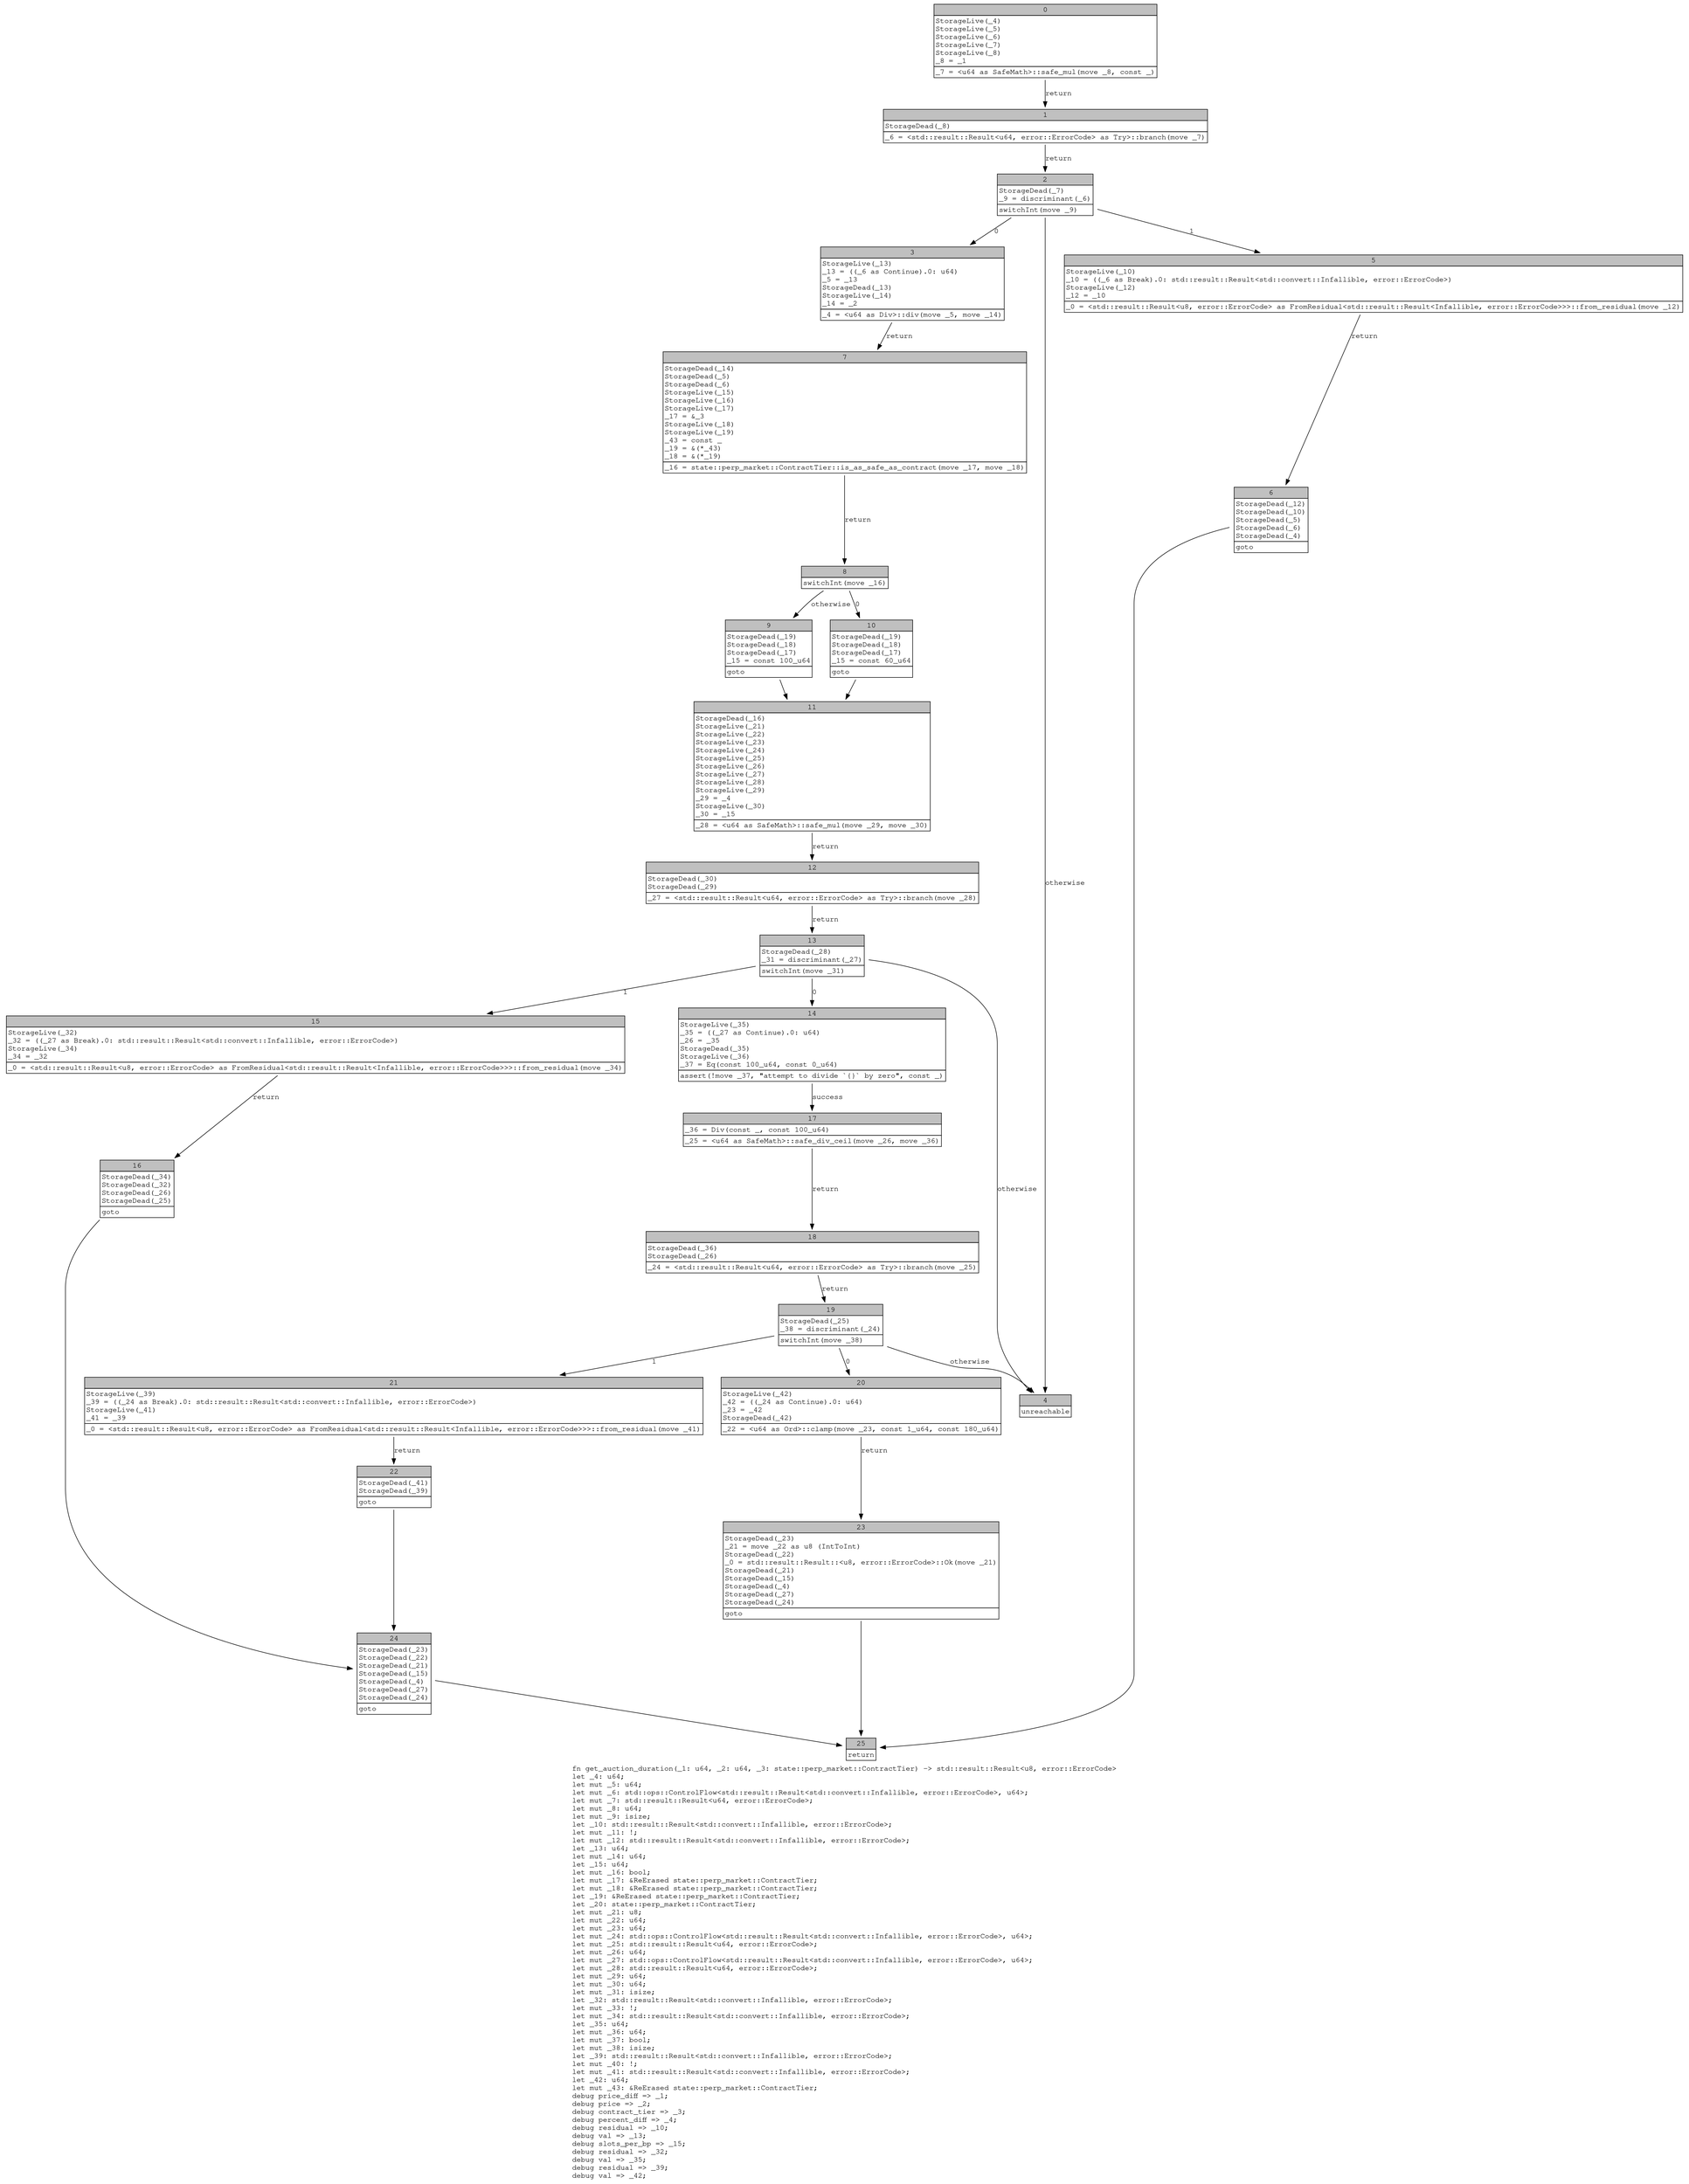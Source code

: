 digraph Mir_0_3650 {
    graph [fontname="Courier, monospace"];
    node [fontname="Courier, monospace"];
    edge [fontname="Courier, monospace"];
    label=<fn get_auction_duration(_1: u64, _2: u64, _3: state::perp_market::ContractTier) -&gt; std::result::Result&lt;u8, error::ErrorCode&gt;<br align="left"/>let _4: u64;<br align="left"/>let mut _5: u64;<br align="left"/>let mut _6: std::ops::ControlFlow&lt;std::result::Result&lt;std::convert::Infallible, error::ErrorCode&gt;, u64&gt;;<br align="left"/>let mut _7: std::result::Result&lt;u64, error::ErrorCode&gt;;<br align="left"/>let mut _8: u64;<br align="left"/>let mut _9: isize;<br align="left"/>let _10: std::result::Result&lt;std::convert::Infallible, error::ErrorCode&gt;;<br align="left"/>let mut _11: !;<br align="left"/>let mut _12: std::result::Result&lt;std::convert::Infallible, error::ErrorCode&gt;;<br align="left"/>let _13: u64;<br align="left"/>let mut _14: u64;<br align="left"/>let _15: u64;<br align="left"/>let mut _16: bool;<br align="left"/>let mut _17: &amp;ReErased state::perp_market::ContractTier;<br align="left"/>let mut _18: &amp;ReErased state::perp_market::ContractTier;<br align="left"/>let _19: &amp;ReErased state::perp_market::ContractTier;<br align="left"/>let _20: state::perp_market::ContractTier;<br align="left"/>let mut _21: u8;<br align="left"/>let mut _22: u64;<br align="left"/>let mut _23: u64;<br align="left"/>let mut _24: std::ops::ControlFlow&lt;std::result::Result&lt;std::convert::Infallible, error::ErrorCode&gt;, u64&gt;;<br align="left"/>let mut _25: std::result::Result&lt;u64, error::ErrorCode&gt;;<br align="left"/>let mut _26: u64;<br align="left"/>let mut _27: std::ops::ControlFlow&lt;std::result::Result&lt;std::convert::Infallible, error::ErrorCode&gt;, u64&gt;;<br align="left"/>let mut _28: std::result::Result&lt;u64, error::ErrorCode&gt;;<br align="left"/>let mut _29: u64;<br align="left"/>let mut _30: u64;<br align="left"/>let mut _31: isize;<br align="left"/>let _32: std::result::Result&lt;std::convert::Infallible, error::ErrorCode&gt;;<br align="left"/>let mut _33: !;<br align="left"/>let mut _34: std::result::Result&lt;std::convert::Infallible, error::ErrorCode&gt;;<br align="left"/>let _35: u64;<br align="left"/>let mut _36: u64;<br align="left"/>let mut _37: bool;<br align="left"/>let mut _38: isize;<br align="left"/>let _39: std::result::Result&lt;std::convert::Infallible, error::ErrorCode&gt;;<br align="left"/>let mut _40: !;<br align="left"/>let mut _41: std::result::Result&lt;std::convert::Infallible, error::ErrorCode&gt;;<br align="left"/>let _42: u64;<br align="left"/>let mut _43: &amp;ReErased state::perp_market::ContractTier;<br align="left"/>debug price_diff =&gt; _1;<br align="left"/>debug price =&gt; _2;<br align="left"/>debug contract_tier =&gt; _3;<br align="left"/>debug percent_diff =&gt; _4;<br align="left"/>debug residual =&gt; _10;<br align="left"/>debug val =&gt; _13;<br align="left"/>debug slots_per_bp =&gt; _15;<br align="left"/>debug residual =&gt; _32;<br align="left"/>debug val =&gt; _35;<br align="left"/>debug residual =&gt; _39;<br align="left"/>debug val =&gt; _42;<br align="left"/>>;
    bb0__0_3650 [shape="none", label=<<table border="0" cellborder="1" cellspacing="0"><tr><td bgcolor="gray" align="center" colspan="1">0</td></tr><tr><td align="left" balign="left">StorageLive(_4)<br/>StorageLive(_5)<br/>StorageLive(_6)<br/>StorageLive(_7)<br/>StorageLive(_8)<br/>_8 = _1<br/></td></tr><tr><td align="left">_7 = &lt;u64 as SafeMath&gt;::safe_mul(move _8, const _)</td></tr></table>>];
    bb1__0_3650 [shape="none", label=<<table border="0" cellborder="1" cellspacing="0"><tr><td bgcolor="gray" align="center" colspan="1">1</td></tr><tr><td align="left" balign="left">StorageDead(_8)<br/></td></tr><tr><td align="left">_6 = &lt;std::result::Result&lt;u64, error::ErrorCode&gt; as Try&gt;::branch(move _7)</td></tr></table>>];
    bb2__0_3650 [shape="none", label=<<table border="0" cellborder="1" cellspacing="0"><tr><td bgcolor="gray" align="center" colspan="1">2</td></tr><tr><td align="left" balign="left">StorageDead(_7)<br/>_9 = discriminant(_6)<br/></td></tr><tr><td align="left">switchInt(move _9)</td></tr></table>>];
    bb3__0_3650 [shape="none", label=<<table border="0" cellborder="1" cellspacing="0"><tr><td bgcolor="gray" align="center" colspan="1">3</td></tr><tr><td align="left" balign="left">StorageLive(_13)<br/>_13 = ((_6 as Continue).0: u64)<br/>_5 = _13<br/>StorageDead(_13)<br/>StorageLive(_14)<br/>_14 = _2<br/></td></tr><tr><td align="left">_4 = &lt;u64 as Div&gt;::div(move _5, move _14)</td></tr></table>>];
    bb4__0_3650 [shape="none", label=<<table border="0" cellborder="1" cellspacing="0"><tr><td bgcolor="gray" align="center" colspan="1">4</td></tr><tr><td align="left">unreachable</td></tr></table>>];
    bb5__0_3650 [shape="none", label=<<table border="0" cellborder="1" cellspacing="0"><tr><td bgcolor="gray" align="center" colspan="1">5</td></tr><tr><td align="left" balign="left">StorageLive(_10)<br/>_10 = ((_6 as Break).0: std::result::Result&lt;std::convert::Infallible, error::ErrorCode&gt;)<br/>StorageLive(_12)<br/>_12 = _10<br/></td></tr><tr><td align="left">_0 = &lt;std::result::Result&lt;u8, error::ErrorCode&gt; as FromResidual&lt;std::result::Result&lt;Infallible, error::ErrorCode&gt;&gt;&gt;::from_residual(move _12)</td></tr></table>>];
    bb6__0_3650 [shape="none", label=<<table border="0" cellborder="1" cellspacing="0"><tr><td bgcolor="gray" align="center" colspan="1">6</td></tr><tr><td align="left" balign="left">StorageDead(_12)<br/>StorageDead(_10)<br/>StorageDead(_5)<br/>StorageDead(_6)<br/>StorageDead(_4)<br/></td></tr><tr><td align="left">goto</td></tr></table>>];
    bb7__0_3650 [shape="none", label=<<table border="0" cellborder="1" cellspacing="0"><tr><td bgcolor="gray" align="center" colspan="1">7</td></tr><tr><td align="left" balign="left">StorageDead(_14)<br/>StorageDead(_5)<br/>StorageDead(_6)<br/>StorageLive(_15)<br/>StorageLive(_16)<br/>StorageLive(_17)<br/>_17 = &amp;_3<br/>StorageLive(_18)<br/>StorageLive(_19)<br/>_43 = const _<br/>_19 = &amp;(*_43)<br/>_18 = &amp;(*_19)<br/></td></tr><tr><td align="left">_16 = state::perp_market::ContractTier::is_as_safe_as_contract(move _17, move _18)</td></tr></table>>];
    bb8__0_3650 [shape="none", label=<<table border="0" cellborder="1" cellspacing="0"><tr><td bgcolor="gray" align="center" colspan="1">8</td></tr><tr><td align="left">switchInt(move _16)</td></tr></table>>];
    bb9__0_3650 [shape="none", label=<<table border="0" cellborder="1" cellspacing="0"><tr><td bgcolor="gray" align="center" colspan="1">9</td></tr><tr><td align="left" balign="left">StorageDead(_19)<br/>StorageDead(_18)<br/>StorageDead(_17)<br/>_15 = const 100_u64<br/></td></tr><tr><td align="left">goto</td></tr></table>>];
    bb10__0_3650 [shape="none", label=<<table border="0" cellborder="1" cellspacing="0"><tr><td bgcolor="gray" align="center" colspan="1">10</td></tr><tr><td align="left" balign="left">StorageDead(_19)<br/>StorageDead(_18)<br/>StorageDead(_17)<br/>_15 = const 60_u64<br/></td></tr><tr><td align="left">goto</td></tr></table>>];
    bb11__0_3650 [shape="none", label=<<table border="0" cellborder="1" cellspacing="0"><tr><td bgcolor="gray" align="center" colspan="1">11</td></tr><tr><td align="left" balign="left">StorageDead(_16)<br/>StorageLive(_21)<br/>StorageLive(_22)<br/>StorageLive(_23)<br/>StorageLive(_24)<br/>StorageLive(_25)<br/>StorageLive(_26)<br/>StorageLive(_27)<br/>StorageLive(_28)<br/>StorageLive(_29)<br/>_29 = _4<br/>StorageLive(_30)<br/>_30 = _15<br/></td></tr><tr><td align="left">_28 = &lt;u64 as SafeMath&gt;::safe_mul(move _29, move _30)</td></tr></table>>];
    bb12__0_3650 [shape="none", label=<<table border="0" cellborder="1" cellspacing="0"><tr><td bgcolor="gray" align="center" colspan="1">12</td></tr><tr><td align="left" balign="left">StorageDead(_30)<br/>StorageDead(_29)<br/></td></tr><tr><td align="left">_27 = &lt;std::result::Result&lt;u64, error::ErrorCode&gt; as Try&gt;::branch(move _28)</td></tr></table>>];
    bb13__0_3650 [shape="none", label=<<table border="0" cellborder="1" cellspacing="0"><tr><td bgcolor="gray" align="center" colspan="1">13</td></tr><tr><td align="left" balign="left">StorageDead(_28)<br/>_31 = discriminant(_27)<br/></td></tr><tr><td align="left">switchInt(move _31)</td></tr></table>>];
    bb14__0_3650 [shape="none", label=<<table border="0" cellborder="1" cellspacing="0"><tr><td bgcolor="gray" align="center" colspan="1">14</td></tr><tr><td align="left" balign="left">StorageLive(_35)<br/>_35 = ((_27 as Continue).0: u64)<br/>_26 = _35<br/>StorageDead(_35)<br/>StorageLive(_36)<br/>_37 = Eq(const 100_u64, const 0_u64)<br/></td></tr><tr><td align="left">assert(!move _37, &quot;attempt to divide `{}` by zero&quot;, const _)</td></tr></table>>];
    bb15__0_3650 [shape="none", label=<<table border="0" cellborder="1" cellspacing="0"><tr><td bgcolor="gray" align="center" colspan="1">15</td></tr><tr><td align="left" balign="left">StorageLive(_32)<br/>_32 = ((_27 as Break).0: std::result::Result&lt;std::convert::Infallible, error::ErrorCode&gt;)<br/>StorageLive(_34)<br/>_34 = _32<br/></td></tr><tr><td align="left">_0 = &lt;std::result::Result&lt;u8, error::ErrorCode&gt; as FromResidual&lt;std::result::Result&lt;Infallible, error::ErrorCode&gt;&gt;&gt;::from_residual(move _34)</td></tr></table>>];
    bb16__0_3650 [shape="none", label=<<table border="0" cellborder="1" cellspacing="0"><tr><td bgcolor="gray" align="center" colspan="1">16</td></tr><tr><td align="left" balign="left">StorageDead(_34)<br/>StorageDead(_32)<br/>StorageDead(_26)<br/>StorageDead(_25)<br/></td></tr><tr><td align="left">goto</td></tr></table>>];
    bb17__0_3650 [shape="none", label=<<table border="0" cellborder="1" cellspacing="0"><tr><td bgcolor="gray" align="center" colspan="1">17</td></tr><tr><td align="left" balign="left">_36 = Div(const _, const 100_u64)<br/></td></tr><tr><td align="left">_25 = &lt;u64 as SafeMath&gt;::safe_div_ceil(move _26, move _36)</td></tr></table>>];
    bb18__0_3650 [shape="none", label=<<table border="0" cellborder="1" cellspacing="0"><tr><td bgcolor="gray" align="center" colspan="1">18</td></tr><tr><td align="left" balign="left">StorageDead(_36)<br/>StorageDead(_26)<br/></td></tr><tr><td align="left">_24 = &lt;std::result::Result&lt;u64, error::ErrorCode&gt; as Try&gt;::branch(move _25)</td></tr></table>>];
    bb19__0_3650 [shape="none", label=<<table border="0" cellborder="1" cellspacing="0"><tr><td bgcolor="gray" align="center" colspan="1">19</td></tr><tr><td align="left" balign="left">StorageDead(_25)<br/>_38 = discriminant(_24)<br/></td></tr><tr><td align="left">switchInt(move _38)</td></tr></table>>];
    bb20__0_3650 [shape="none", label=<<table border="0" cellborder="1" cellspacing="0"><tr><td bgcolor="gray" align="center" colspan="1">20</td></tr><tr><td align="left" balign="left">StorageLive(_42)<br/>_42 = ((_24 as Continue).0: u64)<br/>_23 = _42<br/>StorageDead(_42)<br/></td></tr><tr><td align="left">_22 = &lt;u64 as Ord&gt;::clamp(move _23, const 1_u64, const 180_u64)</td></tr></table>>];
    bb21__0_3650 [shape="none", label=<<table border="0" cellborder="1" cellspacing="0"><tr><td bgcolor="gray" align="center" colspan="1">21</td></tr><tr><td align="left" balign="left">StorageLive(_39)<br/>_39 = ((_24 as Break).0: std::result::Result&lt;std::convert::Infallible, error::ErrorCode&gt;)<br/>StorageLive(_41)<br/>_41 = _39<br/></td></tr><tr><td align="left">_0 = &lt;std::result::Result&lt;u8, error::ErrorCode&gt; as FromResidual&lt;std::result::Result&lt;Infallible, error::ErrorCode&gt;&gt;&gt;::from_residual(move _41)</td></tr></table>>];
    bb22__0_3650 [shape="none", label=<<table border="0" cellborder="1" cellspacing="0"><tr><td bgcolor="gray" align="center" colspan="1">22</td></tr><tr><td align="left" balign="left">StorageDead(_41)<br/>StorageDead(_39)<br/></td></tr><tr><td align="left">goto</td></tr></table>>];
    bb23__0_3650 [shape="none", label=<<table border="0" cellborder="1" cellspacing="0"><tr><td bgcolor="gray" align="center" colspan="1">23</td></tr><tr><td align="left" balign="left">StorageDead(_23)<br/>_21 = move _22 as u8 (IntToInt)<br/>StorageDead(_22)<br/>_0 = std::result::Result::&lt;u8, error::ErrorCode&gt;::Ok(move _21)<br/>StorageDead(_21)<br/>StorageDead(_15)<br/>StorageDead(_4)<br/>StorageDead(_27)<br/>StorageDead(_24)<br/></td></tr><tr><td align="left">goto</td></tr></table>>];
    bb24__0_3650 [shape="none", label=<<table border="0" cellborder="1" cellspacing="0"><tr><td bgcolor="gray" align="center" colspan="1">24</td></tr><tr><td align="left" balign="left">StorageDead(_23)<br/>StorageDead(_22)<br/>StorageDead(_21)<br/>StorageDead(_15)<br/>StorageDead(_4)<br/>StorageDead(_27)<br/>StorageDead(_24)<br/></td></tr><tr><td align="left">goto</td></tr></table>>];
    bb25__0_3650 [shape="none", label=<<table border="0" cellborder="1" cellspacing="0"><tr><td bgcolor="gray" align="center" colspan="1">25</td></tr><tr><td align="left">return</td></tr></table>>];
    bb0__0_3650 -> bb1__0_3650 [label="return"];
    bb1__0_3650 -> bb2__0_3650 [label="return"];
    bb2__0_3650 -> bb3__0_3650 [label="0"];
    bb2__0_3650 -> bb5__0_3650 [label="1"];
    bb2__0_3650 -> bb4__0_3650 [label="otherwise"];
    bb3__0_3650 -> bb7__0_3650 [label="return"];
    bb5__0_3650 -> bb6__0_3650 [label="return"];
    bb6__0_3650 -> bb25__0_3650 [label=""];
    bb7__0_3650 -> bb8__0_3650 [label="return"];
    bb8__0_3650 -> bb10__0_3650 [label="0"];
    bb8__0_3650 -> bb9__0_3650 [label="otherwise"];
    bb9__0_3650 -> bb11__0_3650 [label=""];
    bb10__0_3650 -> bb11__0_3650 [label=""];
    bb11__0_3650 -> bb12__0_3650 [label="return"];
    bb12__0_3650 -> bb13__0_3650 [label="return"];
    bb13__0_3650 -> bb14__0_3650 [label="0"];
    bb13__0_3650 -> bb15__0_3650 [label="1"];
    bb13__0_3650 -> bb4__0_3650 [label="otherwise"];
    bb14__0_3650 -> bb17__0_3650 [label="success"];
    bb15__0_3650 -> bb16__0_3650 [label="return"];
    bb16__0_3650 -> bb24__0_3650 [label=""];
    bb17__0_3650 -> bb18__0_3650 [label="return"];
    bb18__0_3650 -> bb19__0_3650 [label="return"];
    bb19__0_3650 -> bb20__0_3650 [label="0"];
    bb19__0_3650 -> bb21__0_3650 [label="1"];
    bb19__0_3650 -> bb4__0_3650 [label="otherwise"];
    bb20__0_3650 -> bb23__0_3650 [label="return"];
    bb21__0_3650 -> bb22__0_3650 [label="return"];
    bb22__0_3650 -> bb24__0_3650 [label=""];
    bb23__0_3650 -> bb25__0_3650 [label=""];
    bb24__0_3650 -> bb25__0_3650 [label=""];
}
